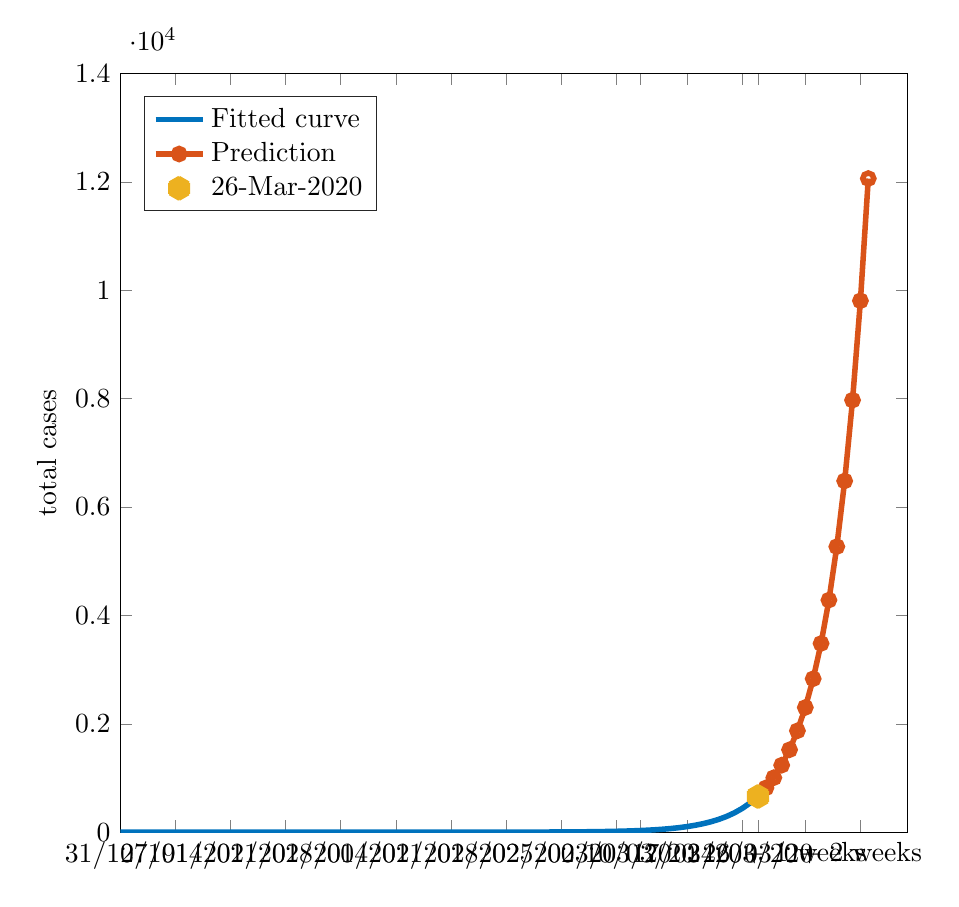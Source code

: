 % This file was created by matlab2tikz.
% Minimal pgfplots version: 1.3
%
\definecolor{mycolor1}{rgb}{0.0,0.447,0.741}%
\definecolor{mycolor2}{rgb}{0.85,0.325,0.098}%
\definecolor{mycolor3}{rgb}{0.929,0.694,0.125}%
%
\begin{tikzpicture}

\begin{axis}[%
width=10cm,
height=9.635cm,
at={(0cm,0cm)},
scale only axis,
xmin=0,
xmax=100,
xtick={0,7,14,21,28,35,42,49,56,63,66,72,79,81,87,94},
xticklabels={{31/12/19},{07/01/20},{14/01/20},{21/01/20},{28/01/20},{04/02/20},{11/02/20},{18/02/20},{25/02/20},{03/03/20},{10/03/20},{17/03/20},{24/03/20},{26/03/20},{+ 1 weeks},{+ 2 weeks}},
ymin=0,
ymax=14000,
ylabel={total cases},
legend style={at={(0.03,0.97)},anchor=north west,legend cell align=left,align=left,draw=white!15!black}
]
\addplot [color=mycolor1,solid,line width=2.0pt]
  table[row sep=crcr]{%
0	3.452e-05\\
1	4.246e-05\\
2	5.223e-05\\
3	6.424e-05\\
4	7.902e-05\\
5	9.72e-05\\
6	0.0\\
7	0.0\\
8	0.0\\
9	0.0\\
10	0.0\\
11	0.0\\
12	0.0\\
13	0.001\\
14	0.001\\
15	0.001\\
16	0.001\\
17	0.001\\
18	0.001\\
19	0.002\\
20	0.002\\
21	0.003\\
22	0.003\\
23	0.004\\
24	0.005\\
25	0.006\\
26	0.008\\
27	0.009\\
28	0.011\\
29	0.014\\
30	0.017\\
31	0.021\\
32	0.026\\
33	0.032\\
34	0.039\\
35	0.048\\
36	0.06\\
37	0.073\\
38	0.09\\
39	0.111\\
40	0.137\\
41	0.168\\
42	0.207\\
43	0.254\\
44	0.313\\
45	0.385\\
46	0.473\\
47	0.582\\
48	0.716\\
49	0.88\\
50	1.083\\
51	1.332\\
52	1.638\\
53	2.015\\
54	2.479\\
55	3.049\\
56	3.751\\
57	4.614\\
58	5.675\\
59	6.981\\
60	8.587\\
61	10.563\\
62	12.993\\
63	15.983\\
64	19.66\\
65	24.183\\
66	29.747\\
67	36.591\\
68	45.01\\
69	55.365\\
70	68.103\\
71	83.772\\
72	103.045\\
73	126.753\\
74	155.915\\
75	191.787\\
76	235.912\\
77	290.188\\
78	356.952\\
79	439.077\\
80	540.097\\
81	664.358\\
};
\addlegendentry{Fitted curve};

\addplot [color=mycolor2,solid,line width=2.0pt,mark=o,mark options={solid}]
  table[row sep=crcr]{%
81	664\\
82	817\\
83	1005\\
84	1236\\
85	1521\\
86	1871\\
87	2301\\
88	2831\\
89	3482\\
90	4283\\
91	5269\\
92	6481\\
93	7972\\
94	9806\\
95	12062\\
};
\addlegendentry{Prediction};

\addplot [color=mycolor3,line width=8.0pt,only marks,mark=asterisk,mark options={solid}]
  table[row sep=crcr]{%
81	658\\
};
\addlegendentry{26-Mar-2020};

\end{axis}
\end{tikzpicture}%